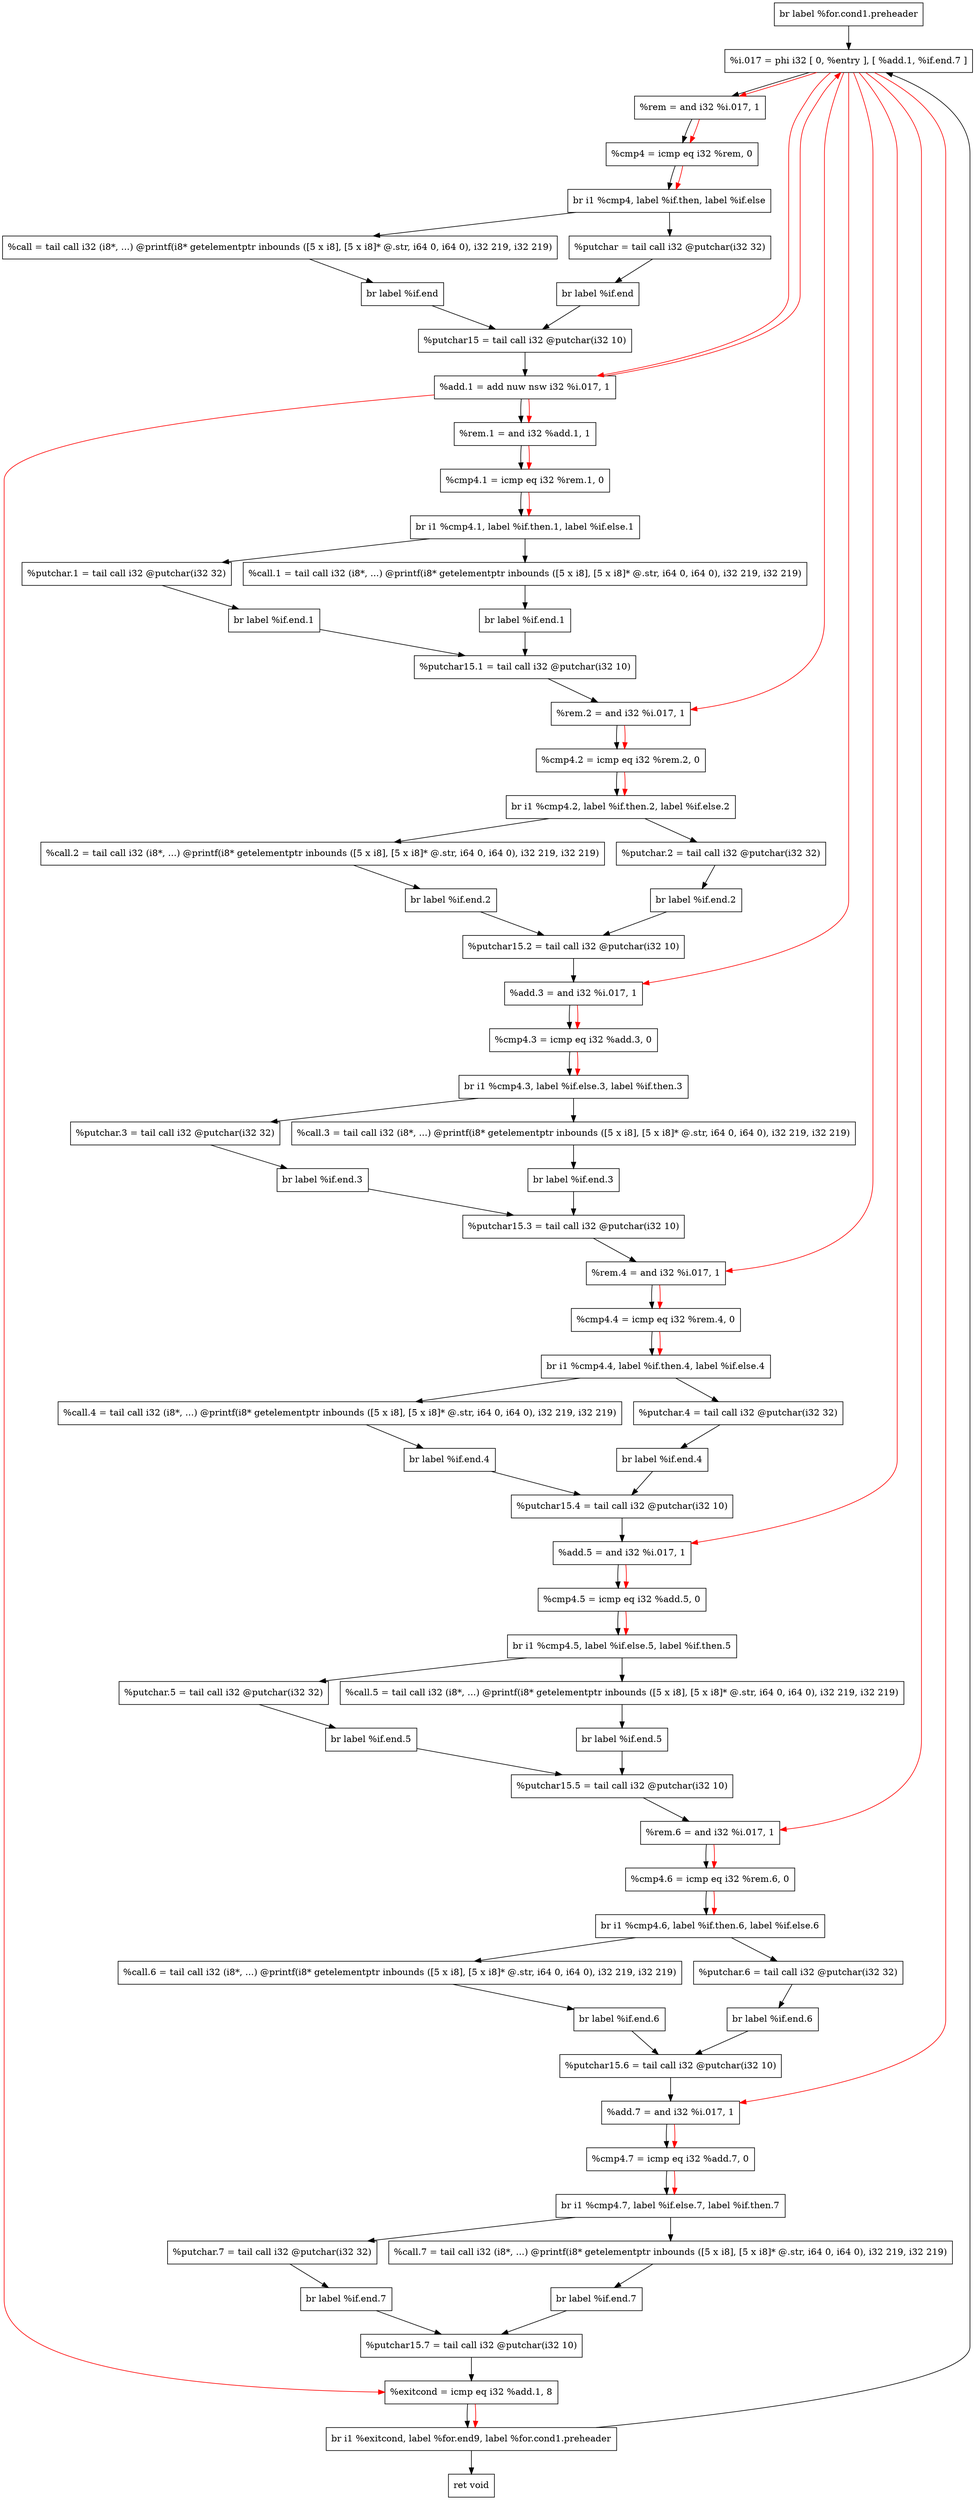 digraph "CDFG for'func' function" {
	Node0x55ea7e1914b8[shape=record, label="  br label %for.cond1.preheader"];
	Node0x55ea7e191c58[shape=record, label="  %i.017 = phi i32 [ 0, %entry ], [ %add.1, %if.end.7 ]"];
	Node0x55ea7e191d70[shape=record, label="  %rem = and i32 %i.017, 1"];
	Node0x55ea7e191e00[shape=record, label="  %cmp4 = icmp eq i32 %rem, 0"];
	Node0x55ea7e11ac98[shape=record, label="  br i1 %cmp4, label %if.then, label %if.else"];
	Node0x55ea7e192370[shape=record, label="  %call = tail call i32 (i8*, ...) @printf(i8* getelementptr inbounds ([5 x i8], [5 x i8]* @.str, i64 0, i64 0), i32 219, i32 219)"];
	Node0x55ea7e192518[shape=record, label="  br label %if.end"];
	Node0x55ea7e192610[shape=record, label="  %putchar = tail call i32 @putchar(i32 32)"];
	Node0x55ea7e1926e8[shape=record, label="  br label %if.end"];
	Node0x55ea7e1927b0[shape=record, label="  %putchar15 = tail call i32 @putchar(i32 10)"];
	Node0x55ea7e1928b0[shape=record, label="  %add.1 = add nuw nsw i32 %i.017, 1"];
	Node0x55ea7e192ac0[shape=record, label="  %rem.1 = and i32 %add.1, 1"];
	Node0x55ea7e192b30[shape=record, label="  %cmp4.1 = icmp eq i32 %rem.1, 0"];
	Node0x55ea7e126348[shape=record, label="  br i1 %cmp4.1, label %if.then.1, label %if.else.1"];
	Node0x55ea7e192d40[shape=record, label="  ret void"];
	Node0x55ea7e192dd0[shape=record, label="  %putchar.1 = tail call i32 @putchar(i32 32)"];
	Node0x55ea7e192cf8[shape=record, label="  br label %if.end.1"];
	Node0x55ea7e192f80[shape=record, label="  %call.1 = tail call i32 (i8*, ...) @printf(i8* getelementptr inbounds ([5 x i8], [5 x i8]* @.str, i64 0, i64 0), i32 219, i32 219)"];
	Node0x55ea7e191388[shape=record, label="  br label %if.end.1"];
	Node0x55ea7e193070[shape=record, label="  %putchar15.1 = tail call i32 @putchar(i32 10)"];
	Node0x55ea7e193170[shape=record, label="  %rem.2 = and i32 %i.017, 1"];
	Node0x55ea7e1931e0[shape=record, label="  %cmp4.2 = icmp eq i32 %rem.2, 0"];
	Node0x55ea7e126468[shape=record, label="  br i1 %cmp4.2, label %if.then.2, label %if.else.2"];
	Node0x55ea7e193710[shape=record, label="  %putchar.2 = tail call i32 @putchar(i32 32)"];
	Node0x55ea7e193878[shape=record, label="  br label %if.end.2"];
	Node0x55ea7e193920[shape=record, label="  %call.2 = tail call i32 (i8*, ...) @printf(i8* getelementptr inbounds ([5 x i8], [5 x i8]* @.str, i64 0, i64 0), i32 219, i32 219)"];
	Node0x55ea7e1924b8[shape=record, label="  br label %if.end.2"];
	Node0x55ea7e193a10[shape=record, label="  %putchar15.2 = tail call i32 @putchar(i32 10)"];
	Node0x55ea7e193b10[shape=record, label="  %add.3 = and i32 %i.017, 1"];
	Node0x55ea7e193b80[shape=record, label="  %cmp4.3 = icmp eq i32 %add.3, 0"];
	Node0x55ea7e126588[shape=record, label="  br i1 %cmp4.3, label %if.else.3, label %if.then.3"];
	Node0x55ea7e193d90[shape=record, label="  %putchar.3 = tail call i32 @putchar(i32 32)"];
	Node0x55ea7e193ef8[shape=record, label="  br label %if.end.3"];
	Node0x55ea7e193fa0[shape=record, label="  %call.3 = tail call i32 (i8*, ...) @printf(i8* getelementptr inbounds ([5 x i8], [5 x i8]* @.str, i64 0, i64 0), i32 219, i32 219)"];
	Node0x55ea7e193cf8[shape=record, label="  br label %if.end.3"];
	Node0x55ea7e194090[shape=record, label="  %putchar15.3 = tail call i32 @putchar(i32 10)"];
	Node0x55ea7e194190[shape=record, label="  %rem.4 = and i32 %i.017, 1"];
	Node0x55ea7e194200[shape=record, label="  %cmp4.4 = icmp eq i32 %rem.4, 0"];
	Node0x55ea7e194408[shape=record, label="  br i1 %cmp4.4, label %if.then.4, label %if.else.4"];
	Node0x55ea7e1944a0[shape=record, label="  %putchar.4 = tail call i32 @putchar(i32 32)"];
	Node0x55ea7e194e18[shape=record, label="  br label %if.end.4"];
	Node0x55ea7e194ec0[shape=record, label="  %call.4 = tail call i32 (i8*, ...) @printf(i8* getelementptr inbounds ([5 x i8], [5 x i8]* @.str, i64 0, i64 0), i32 219, i32 219)"];
	Node0x55ea7e193678[shape=record, label="  br label %if.end.4"];
	Node0x55ea7e194fb0[shape=record, label="  %putchar15.4 = tail call i32 @putchar(i32 10)"];
	Node0x55ea7e1950b0[shape=record, label="  %add.5 = and i32 %i.017, 1"];
	Node0x55ea7e195120[shape=record, label="  %cmp4.5 = icmp eq i32 %add.5, 0"];
	Node0x55ea7e195948[shape=record, label="  br i1 %cmp4.5, label %if.else.5, label %if.then.5"];
	Node0x55ea7e1959e0[shape=record, label="  %putchar.5 = tail call i32 @putchar(i32 32)"];
	Node0x55ea7e195b48[shape=record, label="  br label %if.end.5"];
	Node0x55ea7e195bf0[shape=record, label="  %call.5 = tail call i32 (i8*, ...) @printf(i8* getelementptr inbounds ([5 x i8], [5 x i8]* @.str, i64 0, i64 0), i32 219, i32 219)"];
	Node0x55ea7e1958b8[shape=record, label="  br label %if.end.5"];
	Node0x55ea7e195ce0[shape=record, label="  %putchar15.5 = tail call i32 @putchar(i32 10)"];
	Node0x55ea7e195de0[shape=record, label="  %rem.6 = and i32 %i.017, 1"];
	Node0x55ea7e195e50[shape=record, label="  %cmp4.6 = icmp eq i32 %rem.6, 0"];
	Node0x55ea7e196058[shape=record, label="  br i1 %cmp4.6, label %if.then.6, label %if.else.6"];
	Node0x55ea7e1960f0[shape=record, label="  %putchar.6 = tail call i32 @putchar(i32 32)"];
	Node0x55ea7e196258[shape=record, label="  br label %if.end.6"];
	Node0x55ea7e196300[shape=record, label="  %call.6 = tail call i32 (i8*, ...) @printf(i8* getelementptr inbounds ([5 x i8], [5 x i8]* @.str, i64 0, i64 0), i32 219, i32 219)"];
	Node0x55ea7e194378[shape=record, label="  br label %if.end.6"];
	Node0x55ea7e1963f0[shape=record, label="  %putchar15.6 = tail call i32 @putchar(i32 10)"];
	Node0x55ea7e1964f0[shape=record, label="  %add.7 = and i32 %i.017, 1"];
	Node0x55ea7e196560[shape=record, label="  %cmp4.7 = icmp eq i32 %add.7, 0"];
	Node0x55ea7e196768[shape=record, label="  br i1 %cmp4.7, label %if.else.7, label %if.then.7"];
	Node0x55ea7e196800[shape=record, label="  %putchar.7 = tail call i32 @putchar(i32 32)"];
	Node0x55ea7e195fc8[shape=record, label="  br label %if.end.7"];
	Node0x55ea7e196930[shape=record, label="  %call.7 = tail call i32 (i8*, ...) @printf(i8* getelementptr inbounds ([5 x i8], [5 x i8]* @.str, i64 0, i64 0), i32 219, i32 219)"];
	Node0x55ea7e1966d8[shape=record, label="  br label %if.end.7"];
	Node0x55ea7e196a20[shape=record, label="  %putchar15.7 = tail call i32 @putchar(i32 10)"];
	Node0x55ea7e196b50[shape=record, label="  %exitcond = icmp eq i32 %add.1, 8"];
	Node0x55ea7e196c68[shape=record, label="  br i1 %exitcond, label %for.end9, label %for.cond1.preheader"];
	Node0x55ea7e1914b8 -> Node0x55ea7e191c58
	Node0x55ea7e191c58 -> Node0x55ea7e191d70
	Node0x55ea7e191d70 -> Node0x55ea7e191e00
	Node0x55ea7e191e00 -> Node0x55ea7e11ac98
	Node0x55ea7e11ac98 -> Node0x55ea7e192370
	Node0x55ea7e11ac98 -> Node0x55ea7e192610
	Node0x55ea7e192370 -> Node0x55ea7e192518
	Node0x55ea7e192518 -> Node0x55ea7e1927b0
	Node0x55ea7e192610 -> Node0x55ea7e1926e8
	Node0x55ea7e1926e8 -> Node0x55ea7e1927b0
	Node0x55ea7e1927b0 -> Node0x55ea7e1928b0
	Node0x55ea7e1928b0 -> Node0x55ea7e192ac0
	Node0x55ea7e192ac0 -> Node0x55ea7e192b30
	Node0x55ea7e192b30 -> Node0x55ea7e126348
	Node0x55ea7e126348 -> Node0x55ea7e192f80
	Node0x55ea7e126348 -> Node0x55ea7e192dd0
	Node0x55ea7e192dd0 -> Node0x55ea7e192cf8
	Node0x55ea7e192cf8 -> Node0x55ea7e193070
	Node0x55ea7e192f80 -> Node0x55ea7e191388
	Node0x55ea7e191388 -> Node0x55ea7e193070
	Node0x55ea7e193070 -> Node0x55ea7e193170
	Node0x55ea7e193170 -> Node0x55ea7e1931e0
	Node0x55ea7e1931e0 -> Node0x55ea7e126468
	Node0x55ea7e126468 -> Node0x55ea7e193920
	Node0x55ea7e126468 -> Node0x55ea7e193710
	Node0x55ea7e193710 -> Node0x55ea7e193878
	Node0x55ea7e193878 -> Node0x55ea7e193a10
	Node0x55ea7e193920 -> Node0x55ea7e1924b8
	Node0x55ea7e1924b8 -> Node0x55ea7e193a10
	Node0x55ea7e193a10 -> Node0x55ea7e193b10
	Node0x55ea7e193b10 -> Node0x55ea7e193b80
	Node0x55ea7e193b80 -> Node0x55ea7e126588
	Node0x55ea7e126588 -> Node0x55ea7e193d90
	Node0x55ea7e126588 -> Node0x55ea7e193fa0
	Node0x55ea7e193d90 -> Node0x55ea7e193ef8
	Node0x55ea7e193ef8 -> Node0x55ea7e194090
	Node0x55ea7e193fa0 -> Node0x55ea7e193cf8
	Node0x55ea7e193cf8 -> Node0x55ea7e194090
	Node0x55ea7e194090 -> Node0x55ea7e194190
	Node0x55ea7e194190 -> Node0x55ea7e194200
	Node0x55ea7e194200 -> Node0x55ea7e194408
	Node0x55ea7e194408 -> Node0x55ea7e194ec0
	Node0x55ea7e194408 -> Node0x55ea7e1944a0
	Node0x55ea7e1944a0 -> Node0x55ea7e194e18
	Node0x55ea7e194e18 -> Node0x55ea7e194fb0
	Node0x55ea7e194ec0 -> Node0x55ea7e193678
	Node0x55ea7e193678 -> Node0x55ea7e194fb0
	Node0x55ea7e194fb0 -> Node0x55ea7e1950b0
	Node0x55ea7e1950b0 -> Node0x55ea7e195120
	Node0x55ea7e195120 -> Node0x55ea7e195948
	Node0x55ea7e195948 -> Node0x55ea7e1959e0
	Node0x55ea7e195948 -> Node0x55ea7e195bf0
	Node0x55ea7e1959e0 -> Node0x55ea7e195b48
	Node0x55ea7e195b48 -> Node0x55ea7e195ce0
	Node0x55ea7e195bf0 -> Node0x55ea7e1958b8
	Node0x55ea7e1958b8 -> Node0x55ea7e195ce0
	Node0x55ea7e195ce0 -> Node0x55ea7e195de0
	Node0x55ea7e195de0 -> Node0x55ea7e195e50
	Node0x55ea7e195e50 -> Node0x55ea7e196058
	Node0x55ea7e196058 -> Node0x55ea7e196300
	Node0x55ea7e196058 -> Node0x55ea7e1960f0
	Node0x55ea7e1960f0 -> Node0x55ea7e196258
	Node0x55ea7e196258 -> Node0x55ea7e1963f0
	Node0x55ea7e196300 -> Node0x55ea7e194378
	Node0x55ea7e194378 -> Node0x55ea7e1963f0
	Node0x55ea7e1963f0 -> Node0x55ea7e1964f0
	Node0x55ea7e1964f0 -> Node0x55ea7e196560
	Node0x55ea7e196560 -> Node0x55ea7e196768
	Node0x55ea7e196768 -> Node0x55ea7e196800
	Node0x55ea7e196768 -> Node0x55ea7e196930
	Node0x55ea7e196800 -> Node0x55ea7e195fc8
	Node0x55ea7e195fc8 -> Node0x55ea7e196a20
	Node0x55ea7e196930 -> Node0x55ea7e1966d8
	Node0x55ea7e1966d8 -> Node0x55ea7e196a20
	Node0x55ea7e196a20 -> Node0x55ea7e196b50
	Node0x55ea7e196b50 -> Node0x55ea7e196c68
	Node0x55ea7e196c68 -> Node0x55ea7e192d40
	Node0x55ea7e196c68 -> Node0x55ea7e191c58
edge [color=red]
	Node0x55ea7e1928b0 -> Node0x55ea7e191c58
	Node0x55ea7e191c58 -> Node0x55ea7e191d70
	Node0x55ea7e191d70 -> Node0x55ea7e191e00
	Node0x55ea7e191e00 -> Node0x55ea7e11ac98
	Node0x55ea7e191c58 -> Node0x55ea7e1928b0
	Node0x55ea7e1928b0 -> Node0x55ea7e192ac0
	Node0x55ea7e192ac0 -> Node0x55ea7e192b30
	Node0x55ea7e192b30 -> Node0x55ea7e126348
	Node0x55ea7e191c58 -> Node0x55ea7e193170
	Node0x55ea7e193170 -> Node0x55ea7e1931e0
	Node0x55ea7e1931e0 -> Node0x55ea7e126468
	Node0x55ea7e191c58 -> Node0x55ea7e193b10
	Node0x55ea7e193b10 -> Node0x55ea7e193b80
	Node0x55ea7e193b80 -> Node0x55ea7e126588
	Node0x55ea7e191c58 -> Node0x55ea7e194190
	Node0x55ea7e194190 -> Node0x55ea7e194200
	Node0x55ea7e194200 -> Node0x55ea7e194408
	Node0x55ea7e191c58 -> Node0x55ea7e1950b0
	Node0x55ea7e1950b0 -> Node0x55ea7e195120
	Node0x55ea7e195120 -> Node0x55ea7e195948
	Node0x55ea7e191c58 -> Node0x55ea7e195de0
	Node0x55ea7e195de0 -> Node0x55ea7e195e50
	Node0x55ea7e195e50 -> Node0x55ea7e196058
	Node0x55ea7e191c58 -> Node0x55ea7e1964f0
	Node0x55ea7e1964f0 -> Node0x55ea7e196560
	Node0x55ea7e196560 -> Node0x55ea7e196768
	Node0x55ea7e1928b0 -> Node0x55ea7e196b50
	Node0x55ea7e196b50 -> Node0x55ea7e196c68
}
